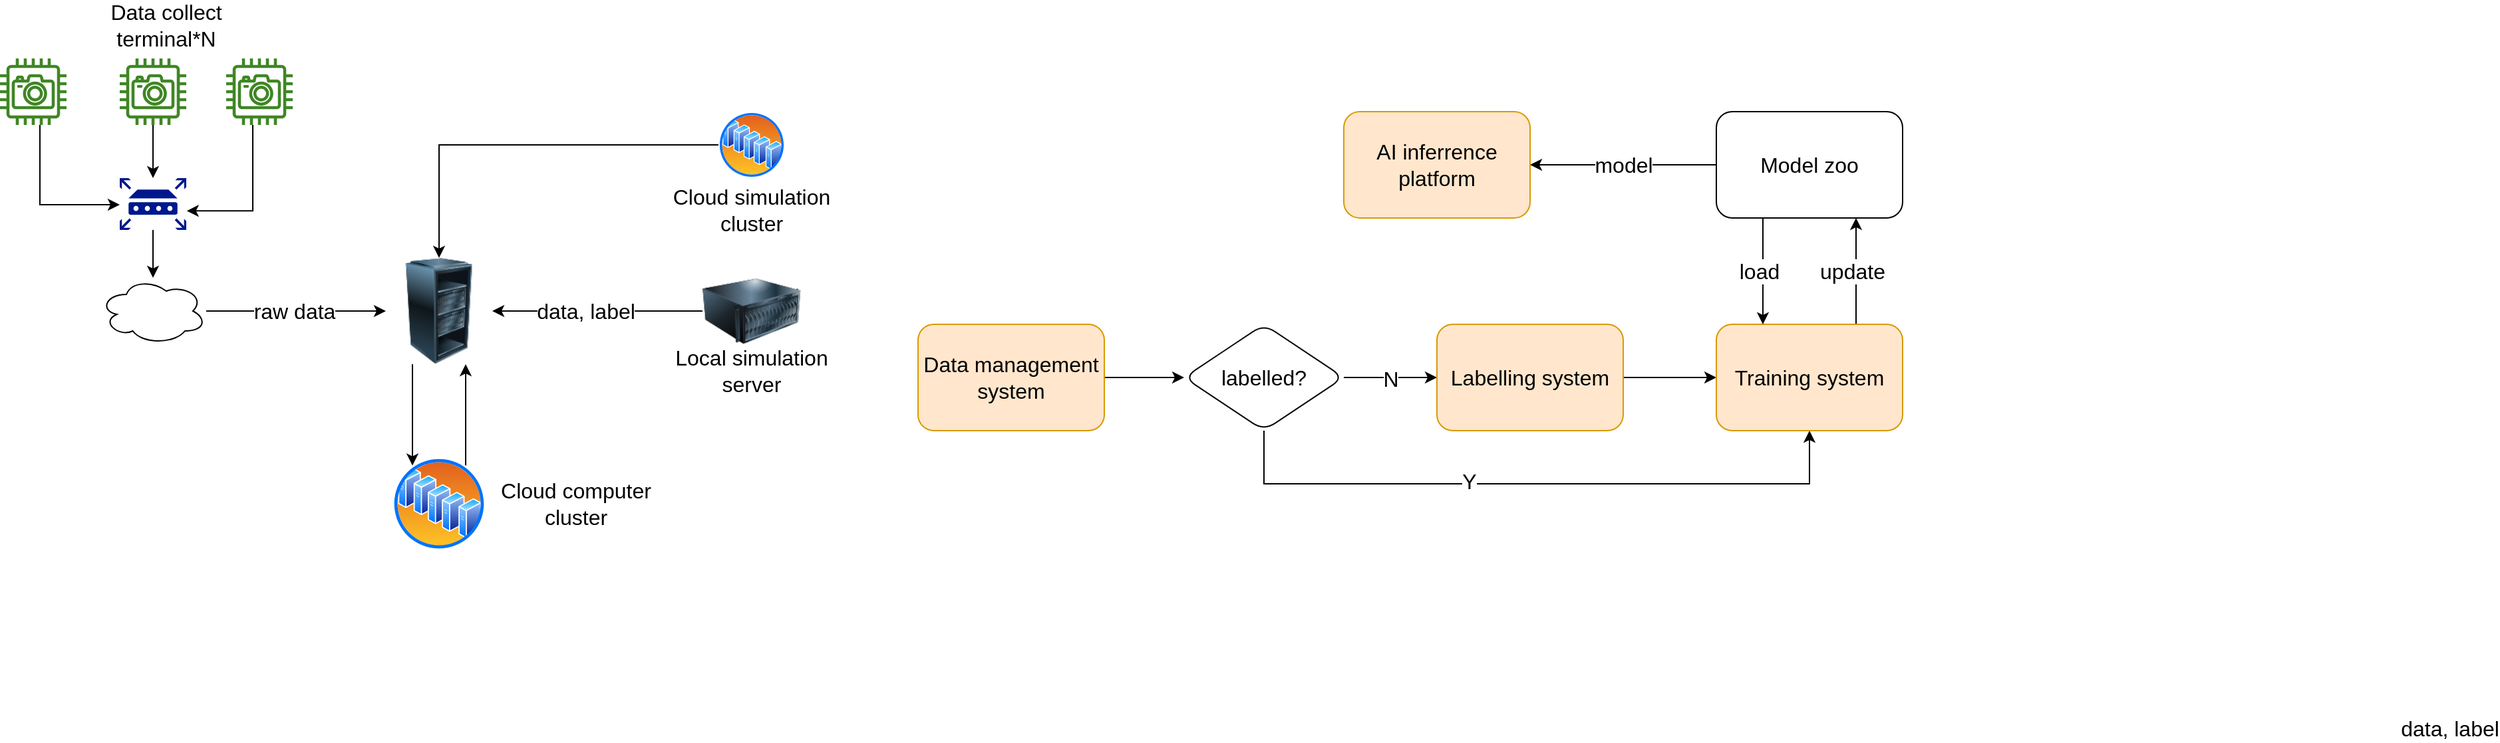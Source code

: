 <mxfile version="20.0.3" type="github">
  <diagram id="2GhCclOfNUW4dkGVQC4c" name="Page-1">
    <mxGraphModel dx="1718" dy="962" grid="1" gridSize="10" guides="1" tooltips="1" connect="1" arrows="1" fold="1" page="1" pageScale="1" pageWidth="827" pageHeight="1169" math="0" shadow="0">
      <root>
        <mxCell id="0" />
        <mxCell id="1" parent="0" />
        <mxCell id="QJYQDKm9XZ8oWtHg4DSB-3" value="" style="edgeStyle=orthogonalEdgeStyle;rounded=0;orthogonalLoop=1;jettySize=auto;html=1;fontSize=16;" edge="1" parent="1" source="QJYQDKm9XZ8oWtHg4DSB-1" target="QJYQDKm9XZ8oWtHg4DSB-2">
          <mxGeometry relative="1" as="geometry" />
        </mxCell>
        <mxCell id="QJYQDKm9XZ8oWtHg4DSB-13" style="edgeStyle=orthogonalEdgeStyle;rounded=0;orthogonalLoop=1;jettySize=auto;html=1;entryX=0.5;entryY=1;entryDx=0;entryDy=0;fontSize=16;exitX=0.5;exitY=1;exitDx=0;exitDy=0;" edge="1" parent="1" source="QJYQDKm9XZ8oWtHg4DSB-2" target="QJYQDKm9XZ8oWtHg4DSB-6">
          <mxGeometry relative="1" as="geometry">
            <Array as="points">
              <mxPoint x="1020" y="400" />
              <mxPoint x="1430" y="400" />
            </Array>
          </mxGeometry>
        </mxCell>
        <mxCell id="QJYQDKm9XZ8oWtHg4DSB-15" value="Y" style="edgeLabel;html=1;align=center;verticalAlign=middle;resizable=0;points=[];fontSize=16;" vertex="1" connectable="0" parent="QJYQDKm9XZ8oWtHg4DSB-13">
          <mxGeometry x="-0.209" y="2" relative="1" as="geometry">
            <mxPoint as="offset" />
          </mxGeometry>
        </mxCell>
        <mxCell id="QJYQDKm9XZ8oWtHg4DSB-1" value="Data management system" style="rounded=1;whiteSpace=wrap;html=1;fontSize=16;fillColor=#ffe6cc;strokeColor=#d79b00;" vertex="1" parent="1">
          <mxGeometry x="760" y="280" width="140" height="80" as="geometry" />
        </mxCell>
        <mxCell id="QJYQDKm9XZ8oWtHg4DSB-5" value="" style="edgeStyle=orthogonalEdgeStyle;rounded=0;orthogonalLoop=1;jettySize=auto;html=1;fontSize=16;" edge="1" parent="1" source="QJYQDKm9XZ8oWtHg4DSB-2" target="QJYQDKm9XZ8oWtHg4DSB-4">
          <mxGeometry relative="1" as="geometry" />
        </mxCell>
        <mxCell id="QJYQDKm9XZ8oWtHg4DSB-14" value="N" style="edgeLabel;html=1;align=center;verticalAlign=middle;resizable=0;points=[];fontSize=16;" vertex="1" connectable="0" parent="QJYQDKm9XZ8oWtHg4DSB-5">
          <mxGeometry x="0.263" y="-3" relative="1" as="geometry">
            <mxPoint x="-9" y="-2" as="offset" />
          </mxGeometry>
        </mxCell>
        <mxCell id="QJYQDKm9XZ8oWtHg4DSB-2" value="labelled?" style="rhombus;whiteSpace=wrap;html=1;fontSize=16;rounded=1;" vertex="1" parent="1">
          <mxGeometry x="960" y="280" width="120" height="80" as="geometry" />
        </mxCell>
        <mxCell id="QJYQDKm9XZ8oWtHg4DSB-7" value="" style="edgeStyle=orthogonalEdgeStyle;rounded=0;orthogonalLoop=1;jettySize=auto;html=1;fontSize=16;" edge="1" parent="1" source="QJYQDKm9XZ8oWtHg4DSB-4" target="QJYQDKm9XZ8oWtHg4DSB-6">
          <mxGeometry relative="1" as="geometry" />
        </mxCell>
        <mxCell id="QJYQDKm9XZ8oWtHg4DSB-4" value="Labelling system" style="whiteSpace=wrap;html=1;fontSize=16;rounded=1;fillColor=#ffe6cc;strokeColor=#d79b00;" vertex="1" parent="1">
          <mxGeometry x="1150" y="280" width="140" height="80" as="geometry" />
        </mxCell>
        <mxCell id="QJYQDKm9XZ8oWtHg4DSB-10" value="" style="edgeStyle=orthogonalEdgeStyle;rounded=0;orthogonalLoop=1;jettySize=auto;html=1;fontSize=16;exitX=0.75;exitY=0;exitDx=0;exitDy=0;entryX=0.75;entryY=1;entryDx=0;entryDy=0;" edge="1" parent="1" source="QJYQDKm9XZ8oWtHg4DSB-6" target="QJYQDKm9XZ8oWtHg4DSB-8">
          <mxGeometry relative="1" as="geometry" />
        </mxCell>
        <mxCell id="QJYQDKm9XZ8oWtHg4DSB-18" value="update" style="edgeLabel;html=1;align=center;verticalAlign=middle;resizable=0;points=[];fontSize=16;" vertex="1" connectable="0" parent="QJYQDKm9XZ8oWtHg4DSB-10">
          <mxGeometry x="-0.221" y="3" relative="1" as="geometry">
            <mxPoint y="-9" as="offset" />
          </mxGeometry>
        </mxCell>
        <mxCell id="QJYQDKm9XZ8oWtHg4DSB-6" value="Training system" style="whiteSpace=wrap;html=1;fontSize=16;rounded=1;fillColor=#ffe6cc;strokeColor=#d79b00;" vertex="1" parent="1">
          <mxGeometry x="1360" y="280" width="140" height="80" as="geometry" />
        </mxCell>
        <mxCell id="QJYQDKm9XZ8oWtHg4DSB-9" value="" style="edgeStyle=orthogonalEdgeStyle;rounded=0;orthogonalLoop=1;jettySize=auto;html=1;fontSize=16;exitX=0.25;exitY=1;exitDx=0;exitDy=0;entryX=0.25;entryY=0;entryDx=0;entryDy=0;" edge="1" parent="1" source="QJYQDKm9XZ8oWtHg4DSB-8" target="QJYQDKm9XZ8oWtHg4DSB-6">
          <mxGeometry relative="1" as="geometry">
            <mxPoint x="1400" y="270" as="targetPoint" />
          </mxGeometry>
        </mxCell>
        <mxCell id="QJYQDKm9XZ8oWtHg4DSB-17" value="load" style="edgeLabel;html=1;align=center;verticalAlign=middle;resizable=0;points=[];fontSize=16;" vertex="1" connectable="0" parent="QJYQDKm9XZ8oWtHg4DSB-9">
          <mxGeometry x="0.2" y="-3" relative="1" as="geometry">
            <mxPoint y="-8" as="offset" />
          </mxGeometry>
        </mxCell>
        <mxCell id="QJYQDKm9XZ8oWtHg4DSB-12" value="" style="edgeStyle=orthogonalEdgeStyle;rounded=0;orthogonalLoop=1;jettySize=auto;html=1;fontSize=16;" edge="1" parent="1" source="QJYQDKm9XZ8oWtHg4DSB-8" target="QJYQDKm9XZ8oWtHg4DSB-11">
          <mxGeometry relative="1" as="geometry" />
        </mxCell>
        <mxCell id="QJYQDKm9XZ8oWtHg4DSB-16" value="model" style="edgeLabel;html=1;align=center;verticalAlign=middle;resizable=0;points=[];fontSize=16;" vertex="1" connectable="0" parent="QJYQDKm9XZ8oWtHg4DSB-12">
          <mxGeometry x="0.269" y="-1" relative="1" as="geometry">
            <mxPoint x="19" y="1" as="offset" />
          </mxGeometry>
        </mxCell>
        <mxCell id="QJYQDKm9XZ8oWtHg4DSB-8" value="Model zoo" style="whiteSpace=wrap;html=1;fontSize=16;rounded=1;" vertex="1" parent="1">
          <mxGeometry x="1360" y="120" width="140" height="80" as="geometry" />
        </mxCell>
        <mxCell id="QJYQDKm9XZ8oWtHg4DSB-11" value="AI inferrence platform" style="whiteSpace=wrap;html=1;fontSize=16;rounded=1;fillColor=#ffe6cc;strokeColor=#d79b00;" vertex="1" parent="1">
          <mxGeometry x="1080" y="120" width="140" height="80" as="geometry" />
        </mxCell>
        <mxCell id="QJYQDKm9XZ8oWtHg4DSB-24" style="edgeStyle=orthogonalEdgeStyle;rounded=0;orthogonalLoop=1;jettySize=auto;html=1;entryX=0;entryY=0.513;entryDx=0;entryDy=0;entryPerimeter=0;fontSize=16;" edge="1" parent="1" source="QJYQDKm9XZ8oWtHg4DSB-19" target="QJYQDKm9XZ8oWtHg4DSB-23">
          <mxGeometry relative="1" as="geometry">
            <Array as="points">
              <mxPoint x="100" y="190" />
            </Array>
          </mxGeometry>
        </mxCell>
        <mxCell id="QJYQDKm9XZ8oWtHg4DSB-19" value="" style="sketch=0;outlineConnect=0;fontColor=#232F3E;gradientColor=none;fillColor=#3F8624;strokeColor=none;dashed=0;verticalLabelPosition=bottom;verticalAlign=top;align=center;html=1;fontSize=12;fontStyle=0;aspect=fixed;pointerEvents=1;shape=mxgraph.aws4.camera;" vertex="1" parent="1">
          <mxGeometry x="70" y="80" width="50" height="50" as="geometry" />
        </mxCell>
        <mxCell id="QJYQDKm9XZ8oWtHg4DSB-25" value="" style="edgeStyle=orthogonalEdgeStyle;rounded=0;orthogonalLoop=1;jettySize=auto;html=1;fontSize=16;" edge="1" parent="1" source="QJYQDKm9XZ8oWtHg4DSB-20" target="QJYQDKm9XZ8oWtHg4DSB-23">
          <mxGeometry relative="1" as="geometry" />
        </mxCell>
        <mxCell id="QJYQDKm9XZ8oWtHg4DSB-20" value="" style="sketch=0;outlineConnect=0;fontColor=#232F3E;gradientColor=none;fillColor=#3F8624;strokeColor=none;dashed=0;verticalLabelPosition=bottom;verticalAlign=top;align=center;html=1;fontSize=12;fontStyle=0;aspect=fixed;pointerEvents=1;shape=mxgraph.aws4.camera;" vertex="1" parent="1">
          <mxGeometry x="160" y="80" width="50" height="50" as="geometry" />
        </mxCell>
        <mxCell id="QJYQDKm9XZ8oWtHg4DSB-26" style="edgeStyle=orthogonalEdgeStyle;rounded=0;orthogonalLoop=1;jettySize=auto;html=1;entryX=1.007;entryY=0.632;entryDx=0;entryDy=0;entryPerimeter=0;fontSize=16;" edge="1" parent="1" source="QJYQDKm9XZ8oWtHg4DSB-21" target="QJYQDKm9XZ8oWtHg4DSB-23">
          <mxGeometry relative="1" as="geometry">
            <Array as="points">
              <mxPoint x="260" y="195" />
            </Array>
          </mxGeometry>
        </mxCell>
        <mxCell id="QJYQDKm9XZ8oWtHg4DSB-21" value="" style="sketch=0;outlineConnect=0;fontColor=#232F3E;gradientColor=none;fillColor=#3F8624;strokeColor=none;dashed=0;verticalLabelPosition=bottom;verticalAlign=top;align=center;html=1;fontSize=12;fontStyle=0;aspect=fixed;pointerEvents=1;shape=mxgraph.aws4.camera;" vertex="1" parent="1">
          <mxGeometry x="240" y="80" width="50" height="50" as="geometry" />
        </mxCell>
        <mxCell id="QJYQDKm9XZ8oWtHg4DSB-22" value="Data collect terminal*N" style="text;html=1;strokeColor=none;fillColor=none;align=center;verticalAlign=middle;whiteSpace=wrap;rounded=0;fontSize=16;" vertex="1" parent="1">
          <mxGeometry x="130" y="40" width="130" height="30" as="geometry" />
        </mxCell>
        <mxCell id="QJYQDKm9XZ8oWtHg4DSB-28" style="edgeStyle=orthogonalEdgeStyle;rounded=0;orthogonalLoop=1;jettySize=auto;html=1;entryX=0;entryY=0.5;entryDx=0;entryDy=0;fontSize=16;startArrow=none;" edge="1" parent="1" source="QJYQDKm9XZ8oWtHg4DSB-29" target="QJYQDKm9XZ8oWtHg4DSB-27">
          <mxGeometry relative="1" as="geometry">
            <Array as="points">
              <mxPoint x="185" y="270" />
            </Array>
          </mxGeometry>
        </mxCell>
        <mxCell id="QJYQDKm9XZ8oWtHg4DSB-35" value="raw data" style="edgeLabel;html=1;align=center;verticalAlign=middle;resizable=0;points=[];fontSize=16;" vertex="1" connectable="0" parent="QJYQDKm9XZ8oWtHg4DSB-28">
          <mxGeometry x="-0.217" y="-1" relative="1" as="geometry">
            <mxPoint x="13" y="-1" as="offset" />
          </mxGeometry>
        </mxCell>
        <mxCell id="QJYQDKm9XZ8oWtHg4DSB-31" value="" style="edgeStyle=orthogonalEdgeStyle;rounded=0;orthogonalLoop=1;jettySize=auto;html=1;fontSize=16;" edge="1" parent="1" source="QJYQDKm9XZ8oWtHg4DSB-23" target="QJYQDKm9XZ8oWtHg4DSB-29">
          <mxGeometry relative="1" as="geometry" />
        </mxCell>
        <mxCell id="QJYQDKm9XZ8oWtHg4DSB-23" value="" style="sketch=0;aspect=fixed;pointerEvents=1;shadow=0;dashed=0;html=1;strokeColor=none;labelPosition=center;verticalLabelPosition=bottom;verticalAlign=top;align=center;fillColor=#00188D;shape=mxgraph.mscae.enterprise.router;fontSize=16;" vertex="1" parent="1">
          <mxGeometry x="160" y="170" width="50" height="39" as="geometry" />
        </mxCell>
        <mxCell id="QJYQDKm9XZ8oWtHg4DSB-43" style="edgeStyle=orthogonalEdgeStyle;rounded=0;orthogonalLoop=1;jettySize=auto;html=1;fontSize=16;exitX=0.25;exitY=1;exitDx=0;exitDy=0;" edge="1" parent="1" source="QJYQDKm9XZ8oWtHg4DSB-27" target="QJYQDKm9XZ8oWtHg4DSB-42">
          <mxGeometry relative="1" as="geometry">
            <Array as="points">
              <mxPoint x="380" y="370" />
              <mxPoint x="380" y="370" />
            </Array>
          </mxGeometry>
        </mxCell>
        <mxCell id="QJYQDKm9XZ8oWtHg4DSB-27" value="" style="image;html=1;image=img/lib/clip_art/computers/Server_Rack_Partial_128x128.png;fontSize=16;" vertex="1" parent="1">
          <mxGeometry x="360" y="230" width="80" height="80" as="geometry" />
        </mxCell>
        <mxCell id="QJYQDKm9XZ8oWtHg4DSB-29" value="" style="ellipse;shape=cloud;whiteSpace=wrap;html=1;fontSize=16;" vertex="1" parent="1">
          <mxGeometry x="145" y="245" width="80" height="50" as="geometry" />
        </mxCell>
        <mxCell id="QJYQDKm9XZ8oWtHg4DSB-34" style="edgeStyle=orthogonalEdgeStyle;rounded=0;orthogonalLoop=1;jettySize=auto;html=1;fontSize=16;" edge="1" parent="1" source="QJYQDKm9XZ8oWtHg4DSB-32" target="QJYQDKm9XZ8oWtHg4DSB-27">
          <mxGeometry relative="1" as="geometry" />
        </mxCell>
        <mxCell id="QJYQDKm9XZ8oWtHg4DSB-36" value="data, label" style="edgeLabel;html=1;align=center;verticalAlign=middle;resizable=0;points=[];fontSize=16;" vertex="1" connectable="0" parent="QJYQDKm9XZ8oWtHg4DSB-34">
          <mxGeometry x="0.205" y="2" relative="1" as="geometry">
            <mxPoint x="7" y="-2" as="offset" />
          </mxGeometry>
        </mxCell>
        <mxCell id="QJYQDKm9XZ8oWtHg4DSB-32" value="" style="image;html=1;image=img/lib/clip_art/computers/Server_128x128.png;fontSize=16;" vertex="1" parent="1">
          <mxGeometry x="598" y="240" width="74" height="60" as="geometry" />
        </mxCell>
        <mxCell id="QJYQDKm9XZ8oWtHg4DSB-33" value="Local simulation server" style="text;html=1;strokeColor=none;fillColor=none;align=center;verticalAlign=middle;whiteSpace=wrap;rounded=0;fontSize=16;" vertex="1" parent="1">
          <mxGeometry x="570" y="300" width="130" height="30" as="geometry" />
        </mxCell>
        <mxCell id="QJYQDKm9XZ8oWtHg4DSB-39" style="edgeStyle=orthogonalEdgeStyle;rounded=0;orthogonalLoop=1;jettySize=auto;html=1;entryX=0.5;entryY=0;entryDx=0;entryDy=0;fontSize=16;" edge="1" parent="1" source="QJYQDKm9XZ8oWtHg4DSB-37" target="QJYQDKm9XZ8oWtHg4DSB-27">
          <mxGeometry relative="1" as="geometry" />
        </mxCell>
        <mxCell id="QJYQDKm9XZ8oWtHg4DSB-40" value="&lt;span style=&quot;color: rgba(0, 0, 0, 0); font-family: monospace; font-size: 0px; text-align: start; background-color: rgb(248, 249, 250);&quot;&gt;%3CmxGraphModel%3E%3Croot%3E%3CmxCell%20id%3D%220%22%2F%3E%3CmxCell%20id%3D%221%22%20parent%3D%220%22%2F%3E%3CmxCell%20id%3D%222%22%20value%3D%22data%2C%20label%22%20style%3D%22edgeLabel%3Bhtml%3D1%3Balign%3Dcenter%3BverticalAlign%3Dmiddle%3Bresizable%3D0%3Bpoints%3D%5B%5D%3BfontSize%3D16%3B%22%20vertex%3D%221%22%20connectable%3D%220%22%20parent%3D%221%22%3E%3CmxGeometry%20x%3D%22510%22%20y%3D%22270%22%20as%3D%22geometry%22%2F%3E%3C%2FmxCell%3E%3C%2Froot%3E%3C%2FmxGraphModel%3Edatadda&amp;nbsp;&lt;/span&gt;" style="edgeLabel;html=1;align=center;verticalAlign=middle;resizable=0;points=[];fontSize=16;" vertex="1" connectable="0" parent="QJYQDKm9XZ8oWtHg4DSB-39">
          <mxGeometry x="-0.183" y="-2" relative="1" as="geometry">
            <mxPoint as="offset" />
          </mxGeometry>
        </mxCell>
        <mxCell id="QJYQDKm9XZ8oWtHg4DSB-41" value="data, label" style="edgeLabel;html=1;align=center;verticalAlign=middle;resizable=0;points=[];fontSize=16;" vertex="1" connectable="0" parent="QJYQDKm9XZ8oWtHg4DSB-39">
          <mxGeometry x="-0.11" y="-2" relative="1" as="geometry">
            <mxPoint x="1432" y="441" as="offset" />
          </mxGeometry>
        </mxCell>
        <mxCell id="QJYQDKm9XZ8oWtHg4DSB-37" value="" style="aspect=fixed;perimeter=ellipsePerimeter;html=1;align=center;shadow=0;dashed=0;spacingTop=3;image;image=img/lib/active_directory/server_farm.svg;fontSize=16;" vertex="1" parent="1">
          <mxGeometry x="610" y="120" width="50" height="50" as="geometry" />
        </mxCell>
        <mxCell id="QJYQDKm9XZ8oWtHg4DSB-38" value="Cloud simulation cluster" style="text;html=1;strokeColor=none;fillColor=none;align=center;verticalAlign=middle;whiteSpace=wrap;rounded=0;fontSize=16;" vertex="1" parent="1">
          <mxGeometry x="570" y="179" width="130" height="30" as="geometry" />
        </mxCell>
        <mxCell id="QJYQDKm9XZ8oWtHg4DSB-44" style="edgeStyle=orthogonalEdgeStyle;rounded=0;orthogonalLoop=1;jettySize=auto;html=1;entryX=0.75;entryY=1;entryDx=0;entryDy=0;fontSize=16;" edge="1" parent="1" source="QJYQDKm9XZ8oWtHg4DSB-42" target="QJYQDKm9XZ8oWtHg4DSB-27">
          <mxGeometry relative="1" as="geometry">
            <Array as="points">
              <mxPoint x="420" y="370" />
              <mxPoint x="420" y="370" />
            </Array>
          </mxGeometry>
        </mxCell>
        <mxCell id="QJYQDKm9XZ8oWtHg4DSB-42" value="" style="aspect=fixed;perimeter=ellipsePerimeter;html=1;align=center;shadow=0;dashed=0;spacingTop=3;image;image=img/lib/active_directory/server_farm.svg;fontSize=16;" vertex="1" parent="1">
          <mxGeometry x="365" y="380" width="70" height="70" as="geometry" />
        </mxCell>
        <mxCell id="QJYQDKm9XZ8oWtHg4DSB-45" value="Cloud computer cluster" style="text;html=1;strokeColor=none;fillColor=none;align=center;verticalAlign=middle;whiteSpace=wrap;rounded=0;fontSize=16;" vertex="1" parent="1">
          <mxGeometry x="438" y="400" width="130" height="30" as="geometry" />
        </mxCell>
      </root>
    </mxGraphModel>
  </diagram>
</mxfile>

